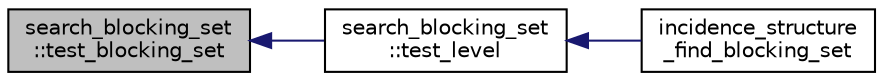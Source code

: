 digraph "search_blocking_set::test_blocking_set"
{
  edge [fontname="Helvetica",fontsize="10",labelfontname="Helvetica",labelfontsize="10"];
  node [fontname="Helvetica",fontsize="10",shape=record];
  rankdir="LR";
  Node913 [label="search_blocking_set\l::test_blocking_set",height=0.2,width=0.4,color="black", fillcolor="grey75", style="filled", fontcolor="black"];
  Node913 -> Node914 [dir="back",color="midnightblue",fontsize="10",style="solid",fontname="Helvetica"];
  Node914 [label="search_blocking_set\l::test_level",height=0.2,width=0.4,color="black", fillcolor="white", style="filled",URL="$dc/d36/classsearch__blocking__set.html#a438d1a418dc20c5ad05b533fa881729d"];
  Node914 -> Node915 [dir="back",color="midnightblue",fontsize="10",style="solid",fontname="Helvetica"];
  Node915 [label="incidence_structure\l_find_blocking_set",height=0.2,width=0.4,color="black", fillcolor="white", style="filled",URL="$df/d74/tl__geometry_8h.html#a8e3d42d0018f8a804b9686b1c4951186"];
}

